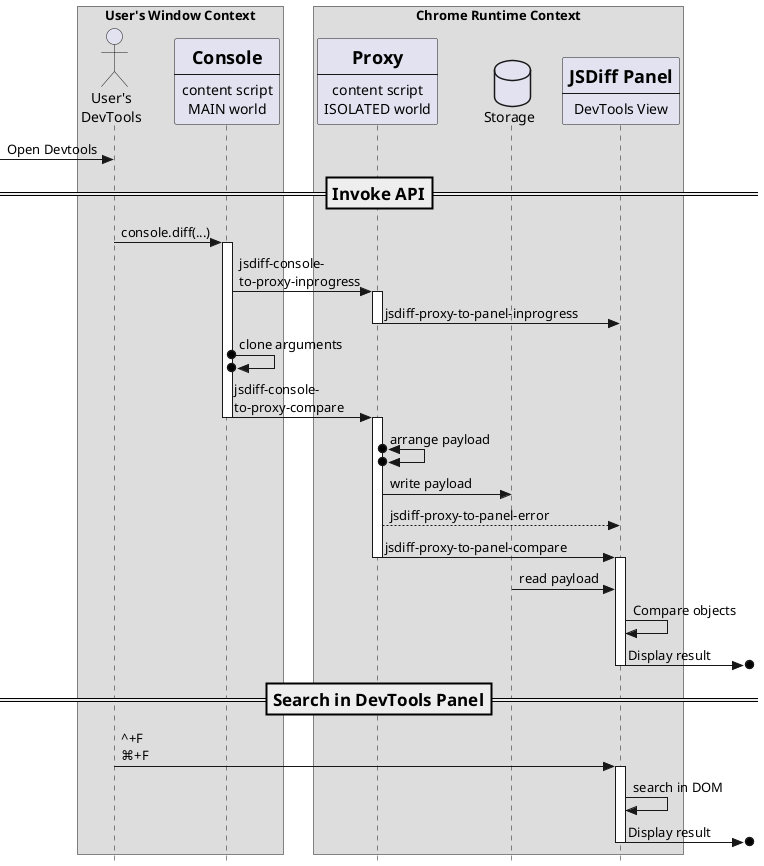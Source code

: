 @startuml Design
skinparam style strictuml

box "User's Window Context"
actor "User's\nDevTools" as User
participant Console [
  =Console
  ----
  content script
  MAIN world
]
end box
box "Chrome Runtime Context"
participant Proxy [
  =Proxy
  ----
  content script
  ISOLATED world
]
database Storage
participant Panel [
  =JSDiff Panel
  ----
  DevTools View
]
end box

[-> User: Open Devtools
=== Invoke API ==

User -> Console: console.diff(...)

activate Console
Console -> Proxy: jsdiff-console-\nto-proxy-inprogress
activate Proxy
  Proxy -> Panel: jsdiff-proxy-to-panel-inprogress
deactivate Proxy
Console o->o Console: clone arguments
Console -> Proxy: jsdiff-console-\nto-proxy-compare
deactivate Console

activate Proxy
Proxy o<->o Proxy: arrange payload
Proxy -> Storage: write payload
Proxy --> Panel: jsdiff-proxy-to-panel-error
Proxy -> Panel: jsdiff-proxy-to-panel-compare
deactivate Proxy

activate Panel
Storage -> Panel: read payload
Panel -> Panel: Compare objects
Panel ->o]: Display result
deactivate Panel

=== Search in DevTools Panel ==
User -> Panel: ^+F\n⌘+F

activate Panel
Panel -> Panel: search in DOM
Panel ->o]: Display result
deactivate Panel

@enduml
